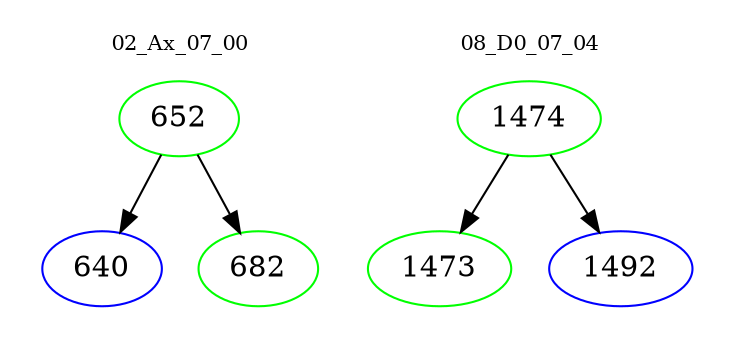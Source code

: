 digraph{
subgraph cluster_0 {
color = white
label = "02_Ax_07_00";
fontsize=10;
T0_652 [label="652", color="green"]
T0_652 -> T0_640 [color="black"]
T0_640 [label="640", color="blue"]
T0_652 -> T0_682 [color="black"]
T0_682 [label="682", color="green"]
}
subgraph cluster_1 {
color = white
label = "08_D0_07_04";
fontsize=10;
T1_1474 [label="1474", color="green"]
T1_1474 -> T1_1473 [color="black"]
T1_1473 [label="1473", color="green"]
T1_1474 -> T1_1492 [color="black"]
T1_1492 [label="1492", color="blue"]
}
}

